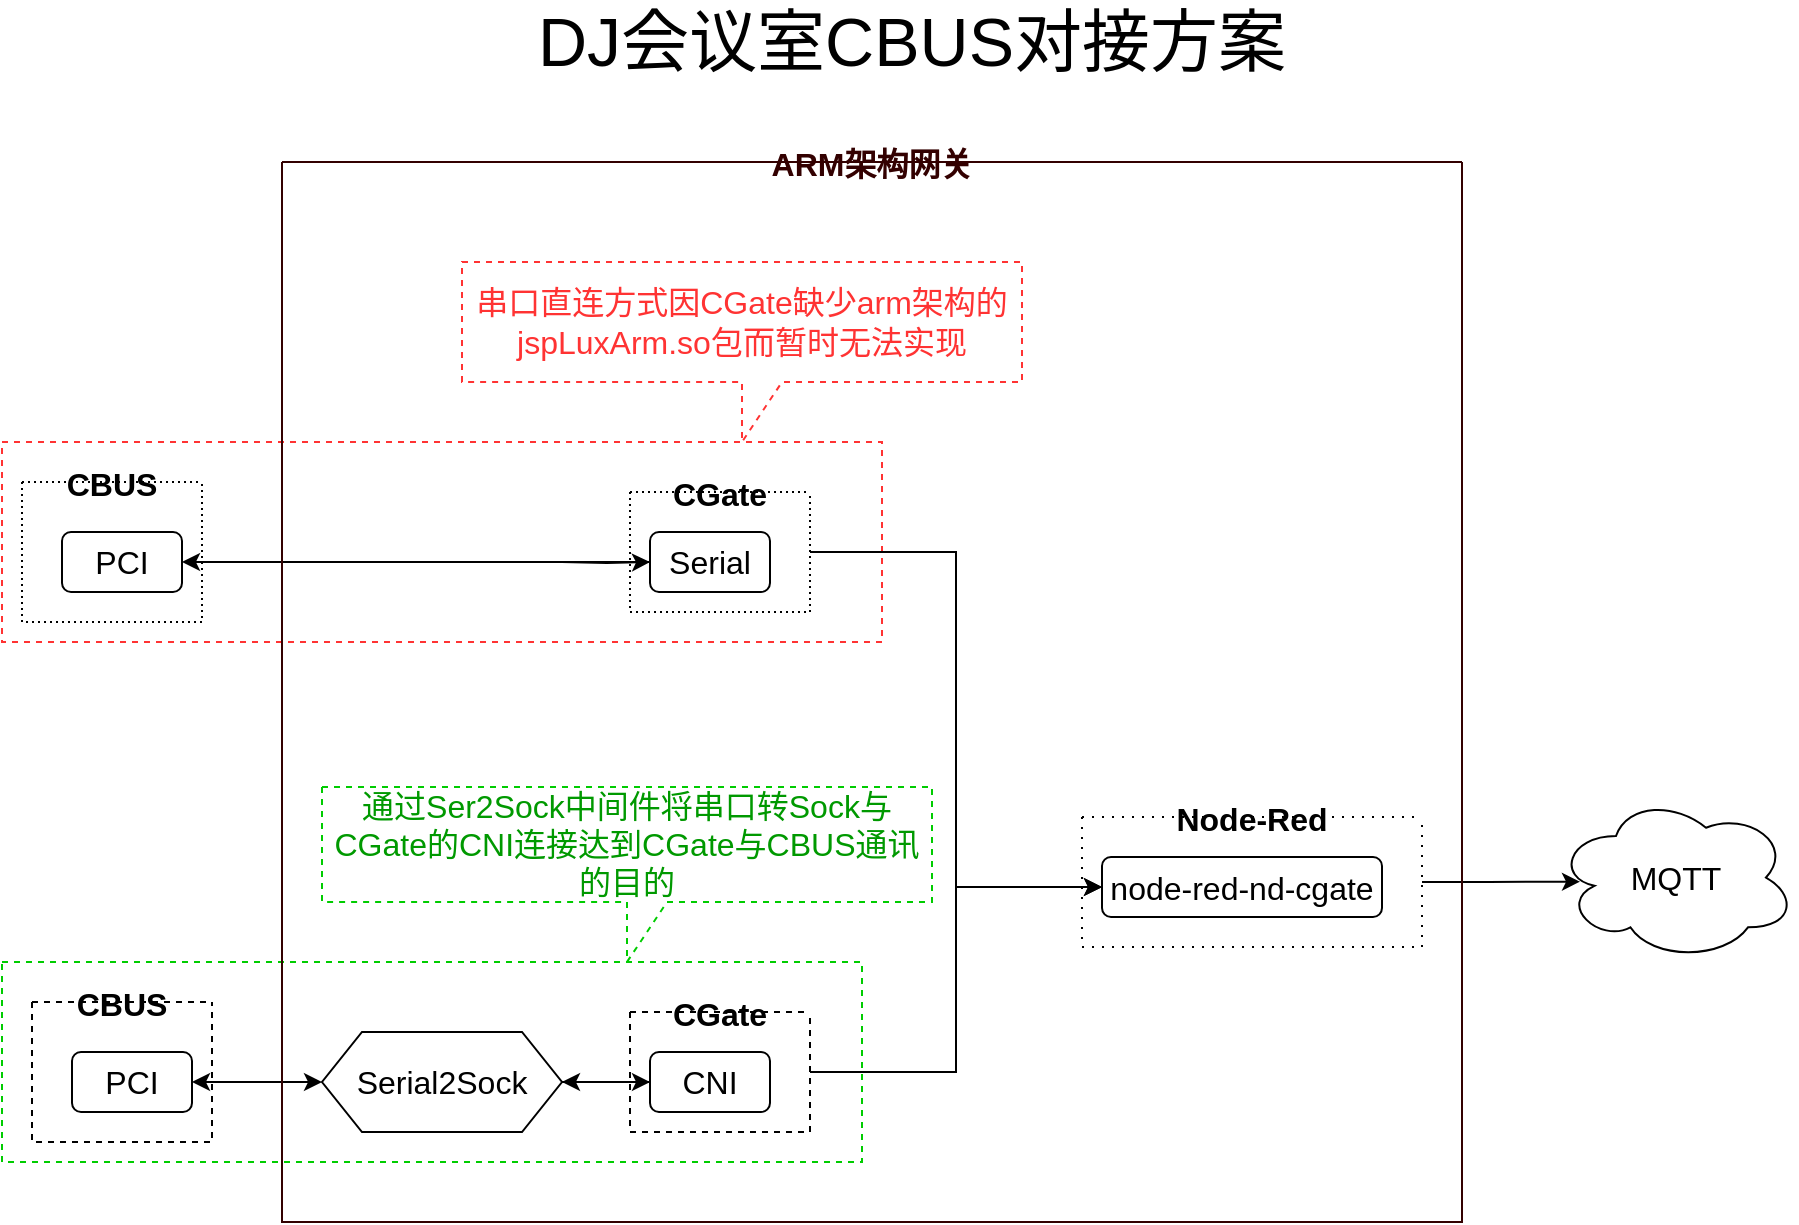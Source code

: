 <mxfile version="14.9.6" type="github">
  <diagram id="SIeUacuSp1Kk_G01sxYb" name="Page-1">
    <mxGraphModel dx="1304" dy="882" grid="1" gridSize="10" guides="1" tooltips="1" connect="1" arrows="1" fold="1" page="1" pageScale="1" pageWidth="827" pageHeight="1169" math="0" shadow="0">
      <root>
        <mxCell id="0" />
        <mxCell id="1" parent="0" />
        <mxCell id="UCuOql0rdX9mmwR3eOzm-45" value="" style="rounded=0;whiteSpace=wrap;html=1;dashed=1;fontSize=16;fontColor=#00FF00;strokeColor=#00CC00;" vertex="1" parent="1">
          <mxGeometry x="50" y="620" width="430" height="100" as="geometry" />
        </mxCell>
        <mxCell id="UCuOql0rdX9mmwR3eOzm-40" value="" style="rounded=0;whiteSpace=wrap;html=1;dashed=1;fontSize=16;strokeColor=#FF3333;" vertex="1" parent="1">
          <mxGeometry x="50" y="360" width="440" height="100" as="geometry" />
        </mxCell>
        <mxCell id="UCuOql0rdX9mmwR3eOzm-1" value="DJ会议室CBUS对接方案" style="text;html=1;strokeColor=none;fillColor=none;align=center;verticalAlign=middle;whiteSpace=wrap;rounded=0;fontSize=34;" vertex="1" parent="1">
          <mxGeometry x="210" y="140" width="590" height="40" as="geometry" />
        </mxCell>
        <mxCell id="UCuOql0rdX9mmwR3eOzm-14" style="edgeStyle=orthogonalEdgeStyle;rounded=0;orthogonalLoop=1;jettySize=auto;html=1;exitX=1;exitY=0.5;exitDx=0;exitDy=0;entryX=0;entryY=0.5;entryDx=0;entryDy=0;fontSize=20;startArrow=classic;startFill=1;" edge="1" parent="1" source="UCuOql0rdX9mmwR3eOzm-11" target="UCuOql0rdX9mmwR3eOzm-13">
          <mxGeometry relative="1" as="geometry" />
        </mxCell>
        <mxCell id="UCuOql0rdX9mmwR3eOzm-9" value="CBUS" style="swimlane;startSize=0;fontSize=16;dashed=1;" vertex="1" parent="1">
          <mxGeometry x="65" y="640" width="90" height="70" as="geometry" />
        </mxCell>
        <mxCell id="UCuOql0rdX9mmwR3eOzm-11" value="PCI" style="rounded=1;whiteSpace=wrap;html=1;fontSize=16;" vertex="1" parent="UCuOql0rdX9mmwR3eOzm-9">
          <mxGeometry x="20" y="25" width="60" height="30" as="geometry" />
        </mxCell>
        <mxCell id="UCuOql0rdX9mmwR3eOzm-15" style="edgeStyle=orthogonalEdgeStyle;rounded=0;orthogonalLoop=1;jettySize=auto;html=1;exitX=1;exitY=0.5;exitDx=0;exitDy=0;fontSize=20;entryX=0;entryY=0.5;entryDx=0;entryDy=0;" edge="1" parent="1" source="UCuOql0rdX9mmwR3eOzm-13" target="UCuOql0rdX9mmwR3eOzm-18">
          <mxGeometry relative="1" as="geometry">
            <mxPoint x="430" y="680" as="targetPoint" />
          </mxGeometry>
        </mxCell>
        <mxCell id="UCuOql0rdX9mmwR3eOzm-13" value="Serial2Sock" style="shape=hexagon;perimeter=hexagonPerimeter2;whiteSpace=wrap;html=1;fixedSize=1;fontSize=16;" vertex="1" parent="1">
          <mxGeometry x="210" y="655" width="120" height="50" as="geometry" />
        </mxCell>
        <mxCell id="UCuOql0rdX9mmwR3eOzm-22" style="edgeStyle=orthogonalEdgeStyle;rounded=0;orthogonalLoop=1;jettySize=auto;html=1;exitX=1;exitY=0.5;exitDx=0;exitDy=0;entryX=0;entryY=0.5;entryDx=0;entryDy=0;fontSize=16;" edge="1" parent="1" source="UCuOql0rdX9mmwR3eOzm-17" target="UCuOql0rdX9mmwR3eOzm-21">
          <mxGeometry relative="1" as="geometry" />
        </mxCell>
        <mxCell id="UCuOql0rdX9mmwR3eOzm-17" value="CGate" style="swimlane;startSize=0;fontSize=16;dashed=1;" vertex="1" parent="1">
          <mxGeometry x="364" y="645" width="90" height="60" as="geometry" />
        </mxCell>
        <mxCell id="UCuOql0rdX9mmwR3eOzm-18" value="CNI" style="rounded=1;whiteSpace=wrap;html=1;fontSize=16;" vertex="1" parent="UCuOql0rdX9mmwR3eOzm-17">
          <mxGeometry x="10" y="20" width="60" height="30" as="geometry" />
        </mxCell>
        <mxCell id="UCuOql0rdX9mmwR3eOzm-19" value="" style="edgeStyle=orthogonalEdgeStyle;rounded=0;orthogonalLoop=1;jettySize=auto;html=1;fontSize=16;" edge="1" parent="1" source="UCuOql0rdX9mmwR3eOzm-18" target="UCuOql0rdX9mmwR3eOzm-13">
          <mxGeometry relative="1" as="geometry" />
        </mxCell>
        <mxCell id="UCuOql0rdX9mmwR3eOzm-26" style="edgeStyle=orthogonalEdgeStyle;rounded=0;orthogonalLoop=1;jettySize=auto;html=1;exitX=1;exitY=0.5;exitDx=0;exitDy=0;entryX=0.1;entryY=0.525;entryDx=0;entryDy=0;entryPerimeter=0;fontSize=16;" edge="1" parent="1" source="UCuOql0rdX9mmwR3eOzm-20" target="UCuOql0rdX9mmwR3eOzm-25">
          <mxGeometry relative="1" as="geometry" />
        </mxCell>
        <mxCell id="UCuOql0rdX9mmwR3eOzm-20" value="Node-Red" style="swimlane;startSize=0;fontSize=16;dashed=1;dashPattern=1 4;" vertex="1" parent="1">
          <mxGeometry x="590" y="547.5" width="170" height="65" as="geometry" />
        </mxCell>
        <mxCell id="UCuOql0rdX9mmwR3eOzm-21" value="node-red-nd-cgate" style="rounded=1;whiteSpace=wrap;html=1;fontSize=16;" vertex="1" parent="UCuOql0rdX9mmwR3eOzm-20">
          <mxGeometry x="10" y="20" width="140" height="30" as="geometry" />
        </mxCell>
        <mxCell id="UCuOql0rdX9mmwR3eOzm-25" value="MQTT" style="ellipse;shape=cloud;whiteSpace=wrap;html=1;fontSize=16;" vertex="1" parent="1">
          <mxGeometry x="827" y="536.25" width="120" height="83" as="geometry" />
        </mxCell>
        <mxCell id="UCuOql0rdX9mmwR3eOzm-30" value="CBUS" style="swimlane;startSize=0;fontSize=16;dashed=1;dashPattern=1 2;" vertex="1" parent="1">
          <mxGeometry x="60" y="380" width="90" height="70" as="geometry" />
        </mxCell>
        <mxCell id="UCuOql0rdX9mmwR3eOzm-31" value="PCI" style="rounded=1;whiteSpace=wrap;html=1;fontSize=16;" vertex="1" parent="UCuOql0rdX9mmwR3eOzm-30">
          <mxGeometry x="20" y="25" width="60" height="30" as="geometry" />
        </mxCell>
        <mxCell id="UCuOql0rdX9mmwR3eOzm-32" style="edgeStyle=orthogonalEdgeStyle;rounded=0;orthogonalLoop=1;jettySize=auto;html=1;exitX=1;exitY=0.5;exitDx=0;exitDy=0;fontSize=20;entryX=0;entryY=0.5;entryDx=0;entryDy=0;" edge="1" parent="1" target="UCuOql0rdX9mmwR3eOzm-35">
          <mxGeometry relative="1" as="geometry">
            <mxPoint x="430" y="420" as="targetPoint" />
            <mxPoint x="330" y="420" as="sourcePoint" />
          </mxGeometry>
        </mxCell>
        <mxCell id="UCuOql0rdX9mmwR3eOzm-38" style="edgeStyle=orthogonalEdgeStyle;rounded=0;orthogonalLoop=1;jettySize=auto;html=1;exitX=1;exitY=0.5;exitDx=0;exitDy=0;entryX=0;entryY=0.5;entryDx=0;entryDy=0;fontSize=16;" edge="1" parent="1" source="UCuOql0rdX9mmwR3eOzm-34" target="UCuOql0rdX9mmwR3eOzm-21">
          <mxGeometry relative="1" as="geometry" />
        </mxCell>
        <mxCell id="UCuOql0rdX9mmwR3eOzm-34" value="CGate" style="swimlane;startSize=0;fontSize=16;dashed=1;dashPattern=1 2;" vertex="1" parent="1">
          <mxGeometry x="364" y="385" width="90" height="60" as="geometry" />
        </mxCell>
        <mxCell id="UCuOql0rdX9mmwR3eOzm-35" value="Serial" style="rounded=1;whiteSpace=wrap;html=1;fontSize=16;" vertex="1" parent="UCuOql0rdX9mmwR3eOzm-34">
          <mxGeometry x="10" y="20" width="60" height="30" as="geometry" />
        </mxCell>
        <mxCell id="UCuOql0rdX9mmwR3eOzm-36" value="" style="edgeStyle=orthogonalEdgeStyle;rounded=0;orthogonalLoop=1;jettySize=auto;html=1;fontSize=16;entryX=1;entryY=0.5;entryDx=0;entryDy=0;" edge="1" parent="1" source="UCuOql0rdX9mmwR3eOzm-35" target="UCuOql0rdX9mmwR3eOzm-31">
          <mxGeometry relative="1" as="geometry">
            <mxPoint x="170" y="420" as="targetPoint" />
          </mxGeometry>
        </mxCell>
        <mxCell id="UCuOql0rdX9mmwR3eOzm-44" value="串口直连方式因CGate缺少arm架构的jspLuxArm.so包而暂时无法实现" style="shape=callout;whiteSpace=wrap;html=1;perimeter=calloutPerimeter;dashed=1;fontSize=16;strokeColor=#FF3333;fontColor=#FF3333;" vertex="1" parent="1">
          <mxGeometry x="280" y="270" width="280" height="90" as="geometry" />
        </mxCell>
        <mxCell id="UCuOql0rdX9mmwR3eOzm-48" value="通过Ser2Sock中间件将串口转Sock与CGate的CNI连接达到CGate与CBUS通讯的目的" style="shape=callout;whiteSpace=wrap;html=1;perimeter=calloutPerimeter;dashed=1;fontSize=16;strokeColor=#00CC00;fontColor=#009900;" vertex="1" parent="1">
          <mxGeometry x="210" y="532.5" width="305" height="87.5" as="geometry" />
        </mxCell>
        <mxCell id="UCuOql0rdX9mmwR3eOzm-50" value="ARM架构网关" style="swimlane;startSize=0;fontSize=16;fontColor=#330000;strokeColor=#330000;" vertex="1" parent="1">
          <mxGeometry x="190" y="220" width="590" height="530" as="geometry" />
        </mxCell>
      </root>
    </mxGraphModel>
  </diagram>
</mxfile>
